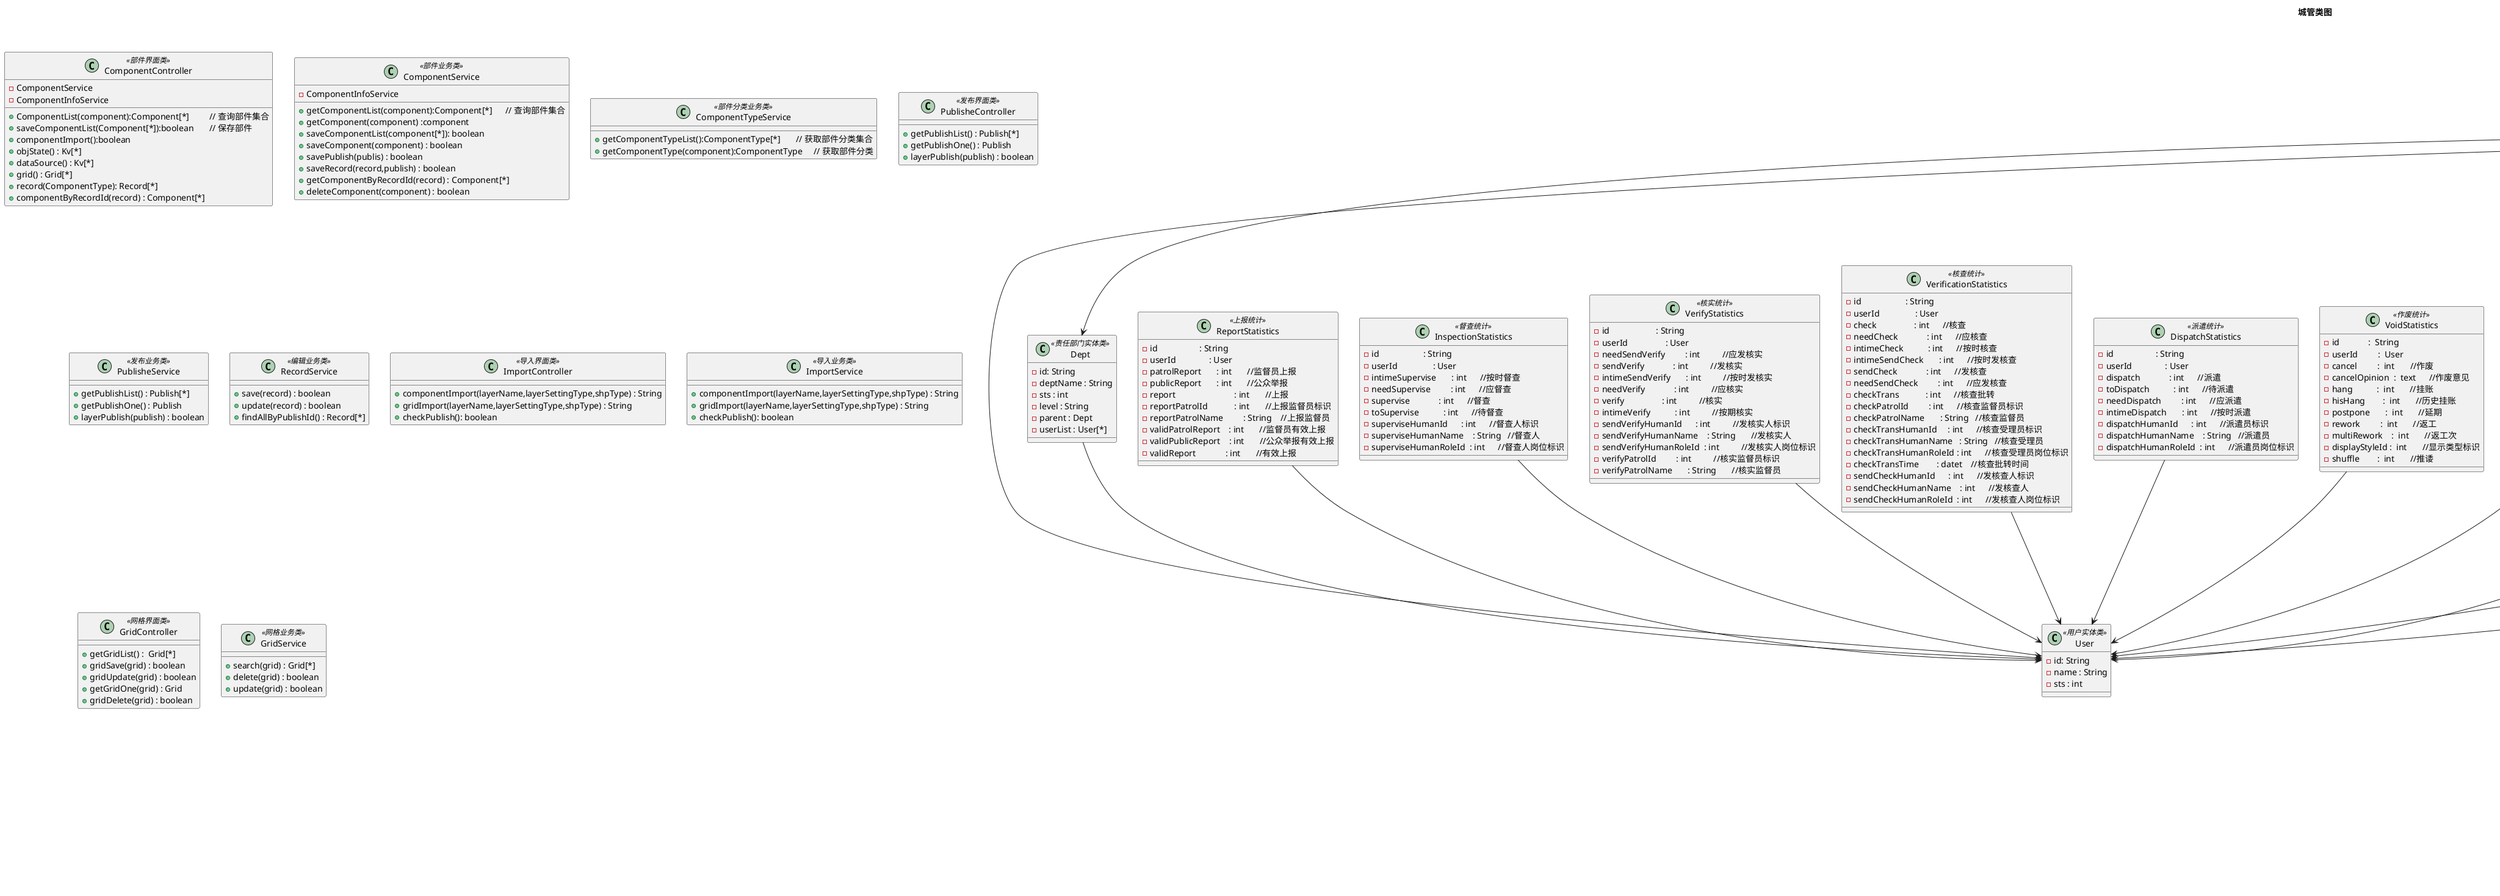 @startuml
title 城管类图
class User <<用户实体类>>{
    -id: String
    -name : String
    -sts : int
}

class Dept<<责任部门实体类>>{
    -id: String
    -deptName : String
    -sts : int
    -level : String
    -parent : Dept
    -userList : User[*]
}

class Grid<<网格实体类>>{
    -id: String
    -gridCode : String
    -gridName : String
    -remark : String
    -kv : Kv    //代表所属区域
    -area : String
    -initialDate : date
    -terminationDate : date
    -sts : int
    -dept : Dept
    -user : User
    -release : Release
    -record : Record
    -publish : Publish
}

class Component<<部件实体类>>{
    -id: String
    -eventType : EventType
    -componentInfo : ComponentInfo
    -sts : int  // 用于记录该部件删除
    -publish : Publish
    -record : Record
}


class ComponentInfo<<部件信息实体类>>{
    -id : String
    -objId : String
    -objName : String
    -mainDeptCode : String
    -mainDept : String
    -ownershipDeptCode : String
    -ownershipDeptName : String
    -maintenanceDeptCode : String
    -maintenanceDeptName  : String
    -bgid : Grid
    -objState : Kv
    -initialDate : date
    -changeDate : date
    -dataSource : Kv
    -note : String
}

class Publish<<发布实体类>>{
    -id : String
    -name : String
    -layerId : String     //图层ID:当发布后GIS平台将把该图层ID返回城管中，城管再次添加元素可以找到对应GIS平台的哪个图层
    -url : String         //GIS平台提供的发布的图层地址
    -kv : Kv              //类型：编辑的是部件、网格。
    -sts : int            //状态：用于判断是发布、未发布状态
    -user : User          //用于记录谁发布的
    -eventType : EventType
}
class Record<<编辑实体类>>{
    -id : String
    -coordinate : String  //坐标
    -user : User
    -publish : Publish
    -sts : int //判断该记录是编辑中、发布
}

class Kv<<Kv实体类>>{
    -id : String
    -tableName : String
    -fieldName : String
    -value : String
    -sts : int
}

class Event<<案件实体类>>{
    -id : String
    -eventCode : String
    -eventTypeId : EventType     //分类id
    -represent : String
    -gridId : Grid
    -location : String
    -User : User
    -phone : String
    -eventSource : Kv
    -x : double
    -y : double
    -taskId : String
    -timeLimit : DeptTimeLimit
    -sts       : int             // 事件状态     派遣/挂起等等
    -recTypeId : Kv       //案件类型    日常  、转向普查、其他
    -region : Kv    //区域    一类区域  二类区域  三类区域
    -eventSate : Kv  // 案件状态
    -eventCondition : EventCondition
}

class EventType<<分类实体类>>{
    -id   : String
    -type : int
    -code : String
    -name : String
    -level : int 
    -parentId : String
}

class EventFile<<事件附件实体类>>{
    -id : String
    -fileName : String
    -eventId : Event
    -fileType ：int
}
class EventCondition<<立案条件实体类>>{
    -id : String
    -conditionValue : String
    -eventTypeId : EventType
}

class DeptTimeLimit<<专业部门时限实体类>>{
    -id : String
    -eventTypeId : EventType
    -level : Kv
    -timeLimit : int     //时限
}

class ProcessTimeLimit<<流程时限实体类>>{
    -id : String
    -taskName : String
    -level : Kv
    -timeLimit : int     //时限
}

class EventPhase<<流转记录实体类>>{
    -id : String
    -eventId : Event
    -userId : User
    -taskId : String             //流程图实例id  (步骤)
    -taskName : String           //流程名
    -opinions : String           //处理意见
    -eventFileId : EventFile     //附件
    -starTime : date
    -endTime  : date
    -deptTimeLimit  :  DeptTimeLimit
    -processTimeLimit  :  ProcessTimeLimit
}

class EventTime<<案件时间记录实体类>>{
    -id : String
    -eventId : Event
    -creatTime : Date           //上报时间
    -operateTime : Date         //受理时间
    -instTime : Date            //立案时间
    -dispatchTime : Date        //派遣时间
    -archiveTime : Date         //结案时间
    -cancelTime : Date          //作废时间
    -sendVerifyTime : Date      //发核实时间
    -sendCheckTime : Date       //发核查时间
    -verifyTime  : Date         //核实时间
    -checkTime : Date           //核查时间
    -disposeBeginTime : Date    //处置开始时间
    -disposeDeadline : Date     //处置截至时间
    -disposeEndTime : Date      //处置结束时间
    -superviseTime : Date       //督查时间
}

class ReportStatistics<<上报统计>>{
    -id                   : String
    -userId               : User
    -patrolReport	      : int       //监督员上报
    -publicReport	      : int       //公众举报
    -report			      : int       //上报
    -reportPatrolId	      : int       //上报监督员标识
    -reportPatrolName	  : String    //上报监督员
    -validPatrolReport    : int       //监督员有效上报
    -validPublicReport    : int       //公众举报有效上报
    -validReport		  : int       //有效上报
}

class VerifyStatistics<<核实统计>>{
    -id                     : String
    -userId                 : User
    -needSendVerify         : int          //应发核实               
    -sendVerify             : int          //发核实
    -intimeSendVerify       : int          //按时发核实
    -needVerify             : int          //应核实
    -verify                 : int          //核实
    -intimeVerify           : int          //按期核实
    -sendVerifyHumanId      : int          //发核实人标识
    -sendVerifyHumanName    : String       //发核实人
    -sendVerifyHumanRoleId  : int          //发核实人岗位标识
    -verifyPatrolId         : int          //核实监督员标识
    -verifyPatrolName       : String       //核实监督员
}

class AcceptanceStatistics<<受理统计>>{
    -id               : String
    -userId           : User
    -notOperate       : int     //不予受理
    -toOperate        : int     //待受理
    -intimeOperate    : int     //按时受理
    -operate          : int     //受理
    -operateHumanId   : int     //受理人标识
    -operateHumanName : String  //受理人
    -operateRoleId    : int     //受理人岗位标识

}
class CaseStatistics<<立案统计>>{
    -id             : String
    -userId         : User
    -inst           :  int      //立案
    -intimeInst     :  int      //按时立案
    -toInst         :  int      //待立案
    -notInst        :  int      //不予立案
    -instHumanId    :  int      //立案人标识
    -instHumanName  :  String   //立案人
    -instRoleId     :  int      //立案人岗位标识
}
class DispatchStatistics<<派遣统计>>{
    -id                   : String
    -userId               : User
    -dispatch             : int      //派遣         
    -toDispatch           : int      //待派遣       
    -needDispatch         : int      //应派遣       
    -intimeDispatch       : int      //按时派遣     
    -dispatchHumanId      : int      //派遣员标识     
    -dispatchHumanName    : String   //派遣员         
    -dispatchHumanRoleId  : int      //派遣员岗位标识 
}
class DisposalStatistics<<处置统计>>{
    -id                   : String
    -userId               : User
    -dispose              : int      //处置         
    -needDispose          : int      //应处置       
    -intimeDispose        : int      //按时处置     
    -overtimeToDispose    : int      //超时未处置   
    -overtimeDispose      : int      //超时处置     
    -toDispose            : int      //未处置       
    -disposeOpinion       : text     //处置意见       
    -disposeUnitId        : int      //处置部门标识   
    -disposeUnitName      : String   //处置部门   
}
class InspectionStatistics<<督查统计>>{
    -id                    : String
    -userId                : User
    -intimeSupervise       : int      //按时督查   	
    -needSupervise         : int      //应督查   		
    -supervise             : int      //督查    		
    -toSupervise           : int      //待督查   		
    -superviseHumanId      : int      //督查人标识   	
    -superviseHumanName    : String   //督查人    		
    -superviseHumanRoleId  : int      //督查人岗位标识  
}
class VerificationStatistics<<核查统计>>{
    -id                    : String
    -userId                : User
    -check                 : int      //核查            
    -needCheck             : int      //应核查          
    -intimeCheck           : int      //按时核查        
    -intimeSendCheck       : int      //按时发核查      
    -sendCheck             : int      //发核查          
    -needSendCheck         : int      //应发核查        
    -checkTrans            : int      //核查批转        
    -checkPatrolId         : int      //核查监督员标识    
    -checkPatrolName       : String   //核查监督员        
    -checkTransHumanId     : int      //核查受理员标识    
    -checkTransHumanName   : String   //核查受理员        
    -checkTransHumanRoleId : int      //核查受理员岗位标识
    -checkTransTime        : datet    //核查批转时间      
    -sendCheckHumanId      : int      //发核查人标识      
    -sendCheckHumanName    : int      //发核查人          
    -sendCheckHumanRoleId  : int      //发核查人岗位标识  
}
class ClosingStatistics<<结案统计>>{
    -id                  : String
    -userId              : User
    -archive             : int      //结案          
    -humanArchive        : int      //值班长结案    
    -intimeHumanArchive  : int      //值班长按时结案
    -needHumanArchive    : int      //值班长应结案  
    -intimeArchive       : int      //按期结案      
    -intimeToArchive     : int      //按期未结案    
    -needArchive         : int      //应结案        
    -overtimeArchive     : int      //超期结案      
    -overtimeToArchive   : int      //超期未结案    
    -toArchive           : int      //未结案        
    -archiveHumanId      : int      //结案人标识      
    -archiveHumanName    : String   //结案人          
    -archiveHumanRoleId  : int      //结案人岗位标识  

}
class VoidStatistics<<作废统计>>{
    -id             :  String
    -userId         :  User
    -cancel         :  int       //作废       
    -cancelOpinion  :  text      //作废意见     
    -hang           :  int       //挂账       
    -hisHang        :  int       //历史挂账   
    -postpone       :  int       //延期       
    -rework         :  int       //返工       
    -multiRework    :  int       //返工次     
    -displayStyleId :  int       //显示类型标识 
    -shuffle        :  int       //推诿       
}

   












class ComponentController<<部件界面类>>{
    -ComponentService
    -ComponentInfoService
    +ComponentList(component):Component[*]         // 查询部件集合
    +saveComponentList(Component[*]):boolean       // 保存部件
    +componentImport():boolean
    +objState() : Kv[*]
    +dataSource() : Kv[*]
    +grid() : Grid[*]
    +record(ComponentType): Record[*]
    +componentByRecordId(record) : Component[*]
}

class ComponentService<<部件业务类>>{
    -ComponentInfoService
    +getComponentList(component):Component[*]      // 查询部件集合
    +getComponent(component) :component
    +saveComponentList(component[*]): boolean
    +saveComponent(component) : boolean
    +savePublish(publis) : boolean
    +saveRecord(record,publish) : boolean
    +getComponentByRecordId(record) : Component[*]
    +deleteComponent(component) : boolean
}
class ComponentTypeService<<部件分类业务类>>{
    +getComponentTypeList():ComponentType[*]       // 获取部件分类集合
    +getComponentType(component):ComponentType     // 获取部件分类
}

class PublisheController<<发布界面类>>{
    +getPublishList() : Publish[*]
    +getPublishOne() : Publish
    +layerPublish(publish) : boolean
}
class PublisheService<<发布业务类>>{
    +getPublishList() : Publish[*]
    +getPublishOne() : Publish
    +layerPublish(publish) : boolean
}

class RecordService<<编辑业务类>>{
    +save(record) : boolean
    +update(record) : boolean
    +findAllByPublishId() : Record[*]
}
class ImportController<<导入界面类>>{
    +componentImport(layerName,layerSettingType,shpType) : String
    +gridImport(layerName,layerSettingType,shpType) : String
    +checkPublish(): boolean
}
class ImportService<<导入业务类>>{
    +componentImport(layerName,layerSettingType,shpType) : String
    +gridImport(layerName,layerSettingType,shpType) : String
    +checkPublish(): boolean
}

class GridController<<网格界面类>>{
    +getGridList() :  Grid[*]
    +gridSave(grid) : boolean
    +gridUpdate(grid) : boolean
    +getGridOne(grid) : Grid
    +gridDelete(grid) : boolean
}

class GridService<<网格业务类>>{
    +search(grid) : Grid[*]
    +delete(grid) : boolean
    +update(grid) : boolean

}






Dept --> User
Grid --> User
Grid --> Dept
Grid --> Record
Grid --> Publish
Grid --|> Kv
Component --> ComponentInfo
Component --> Record
Component --> Publish
ComponentInfo --|> Kv
Publish --> Record
Publish --|> Kv
Event --> EventType
EventCondition -->  EventType 
Event --|> Kv
Event --|> EventTime
Event --|> EventPhase
EventType -->  DeptTimeLimit
EventPhase --> DeptTimeLimit 
EventPhase --> ProcessTimeLimit 
EventPhase --> EventFile
ReportStatistics --> User
VerifyStatistics --> User
AcceptanceStatistics --> User
CaseStatistics --> User
DispatchStatistics --> User
DisposalStatistics --> User
InspectionStatistics --> User
VerificationStatistics --> User
ClosingStatistics --> User
VoidStatistics --> User






' ComponentController --> ComponentService
' PublisheController --> PublisheService
' ImportController --> ImportService
' GridController --> GridService


' GridService --> RecordService
' GridService --> KVService
' GridService --> UserService
' PublishService --> RecordService
' PublishService --> GridService
' ComponentService --> PublishService
' ComponentService --> RecordService



' ComponentService ..> Component
' PublisheService ..> Publish
' RecordService ..> Record




@enduml